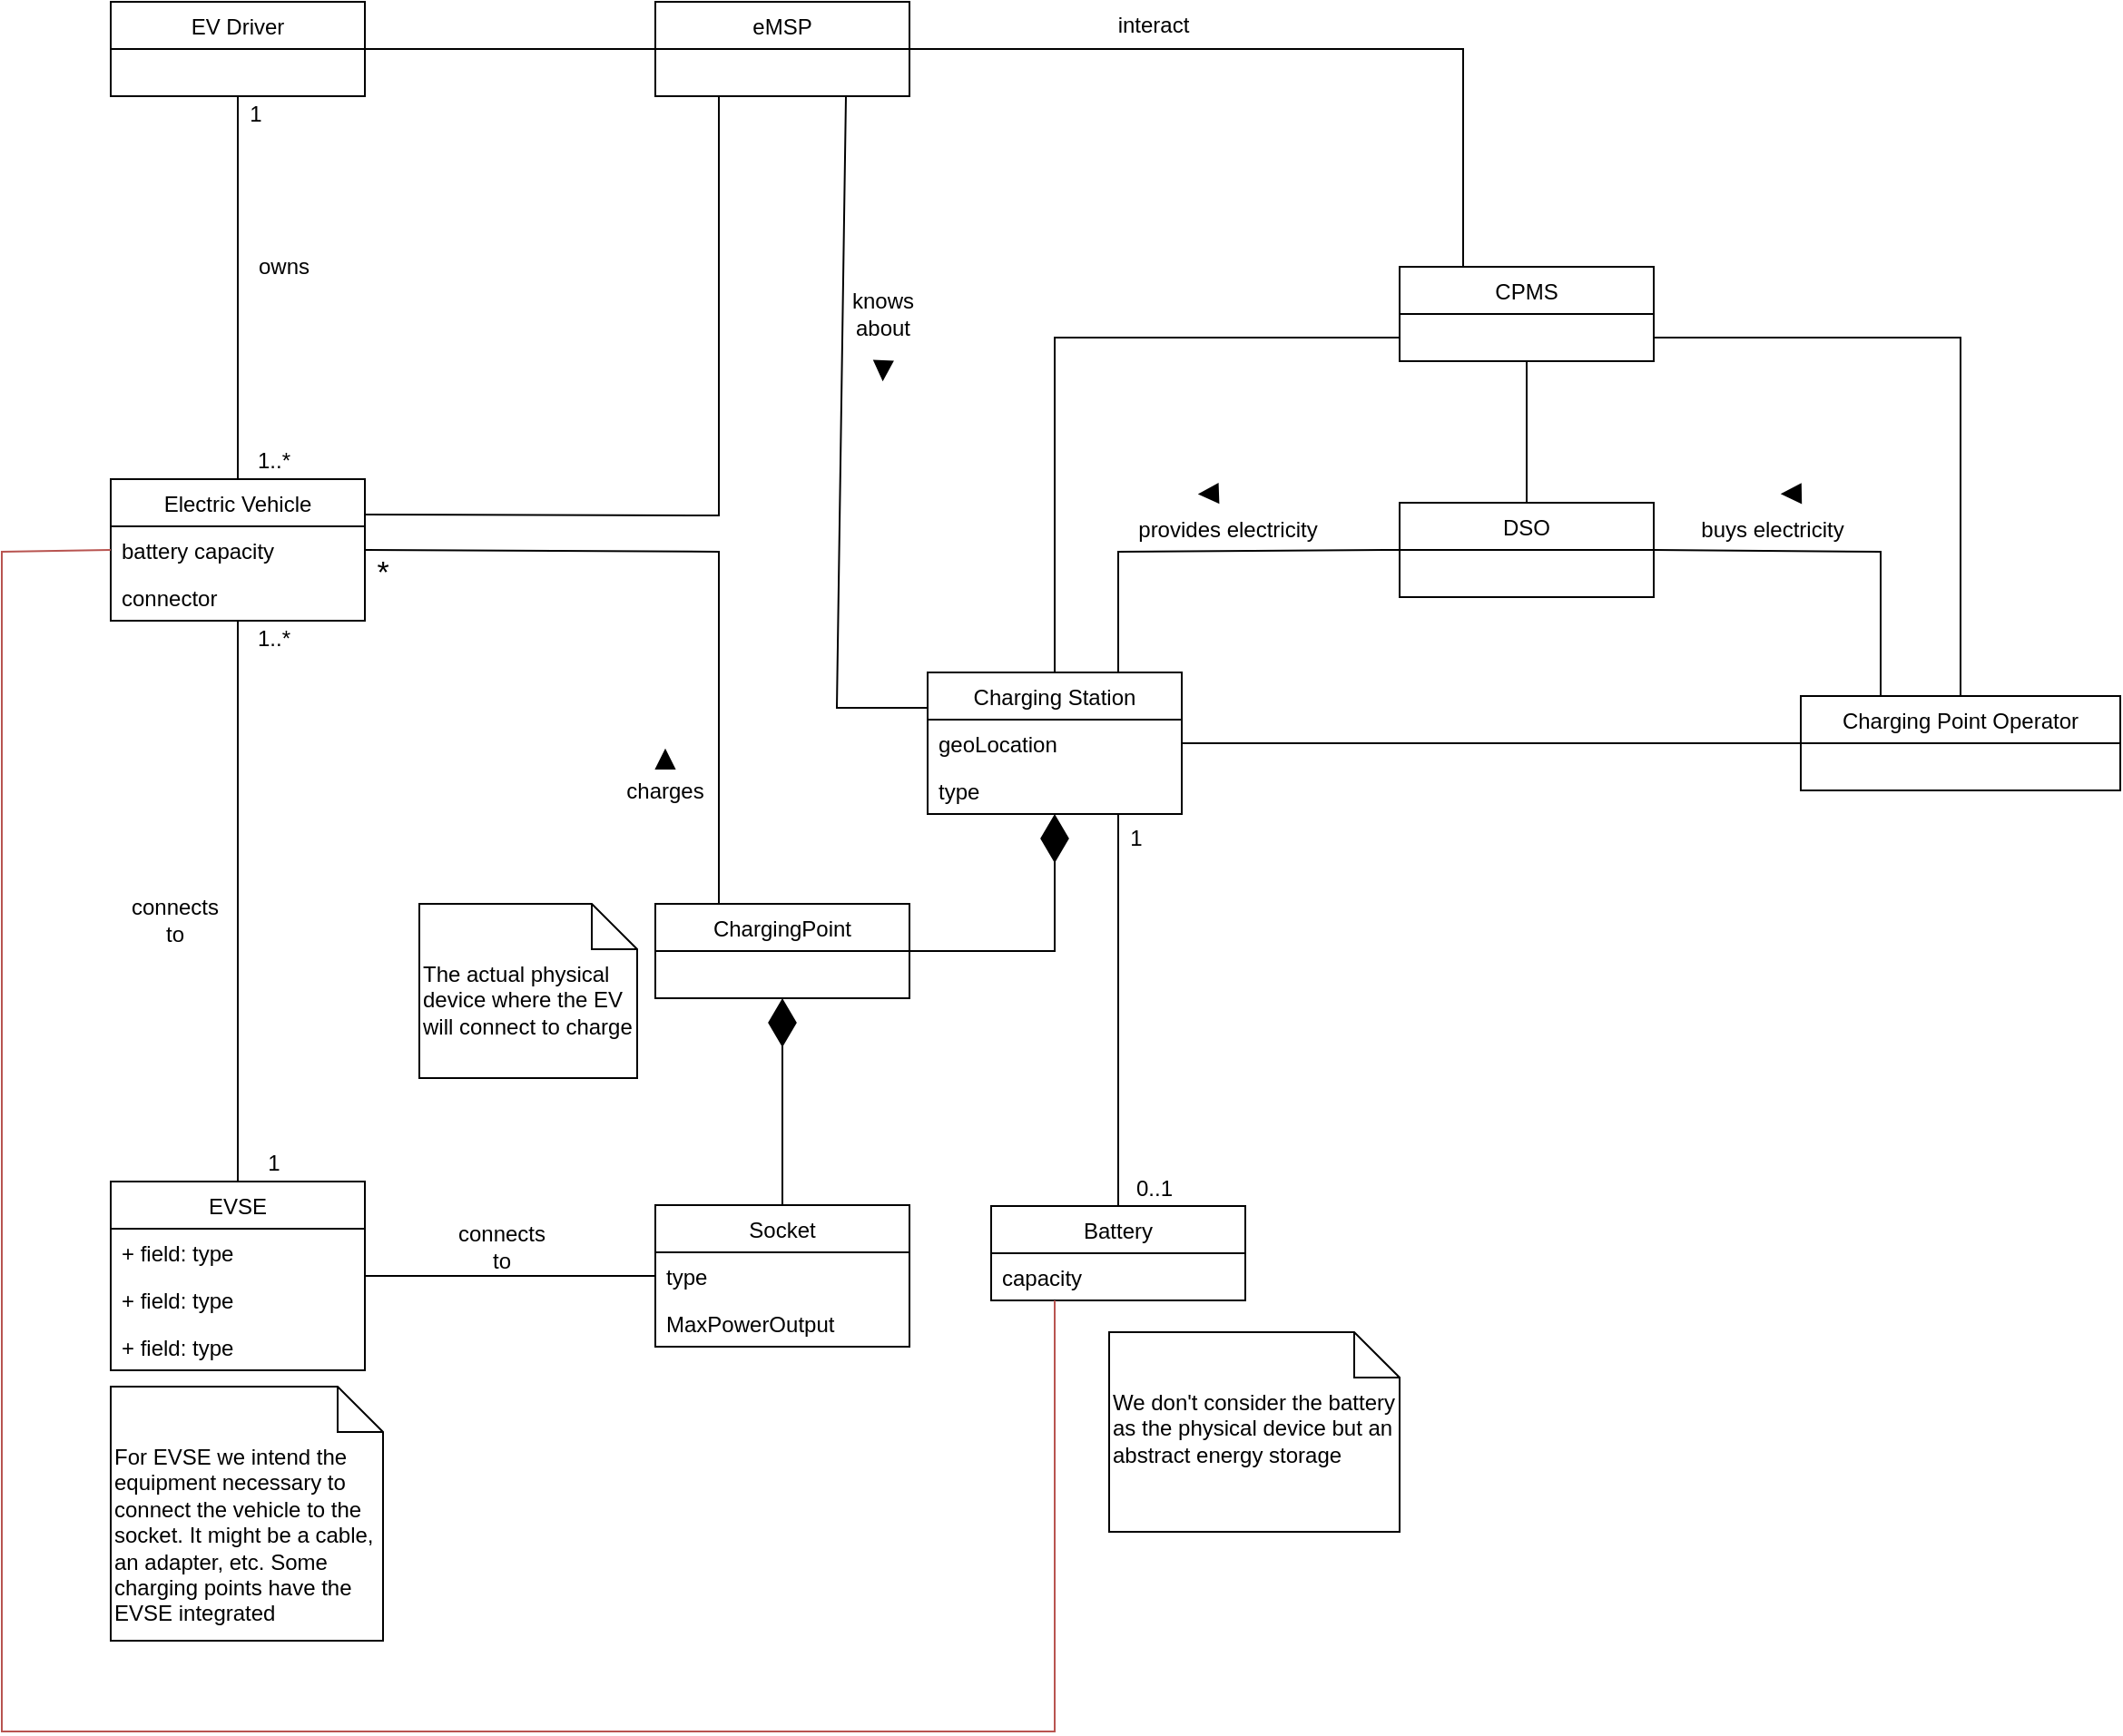 <mxfile version="20.6.0" type="google"><diagram id="R8dCUksagf3wb-zsjxjx" name="Page-1"><mxGraphModel grid="1" page="1" gridSize="10" guides="1" tooltips="1" connect="1" arrows="1" fold="1" pageScale="1" pageWidth="827" pageHeight="1169" math="0" shadow="0"><root><mxCell id="0"/><mxCell id="1" parent="0"/><mxCell id="lt3E40qA0-PKzAtO7xRl-11" value="Electric Vehicle" style="swimlane;fontStyle=0;childLayout=stackLayout;horizontal=1;startSize=26;fillColor=none;horizontalStack=0;resizeParent=1;resizeParentMax=0;resizeLast=0;collapsible=1;marginBottom=0;" vertex="1" parent="1"><mxGeometry x="140" y="320" width="140" height="78" as="geometry"/></mxCell><mxCell id="lt3E40qA0-PKzAtO7xRl-12" value="battery capacity" style="text;strokeColor=none;fillColor=none;align=left;verticalAlign=top;spacingLeft=4;spacingRight=4;overflow=hidden;rotatable=0;points=[[0,0.5],[1,0.5]];portConstraint=eastwest;" vertex="1" parent="lt3E40qA0-PKzAtO7xRl-11"><mxGeometry y="26" width="140" height="26" as="geometry"/></mxCell><mxCell id="lt3E40qA0-PKzAtO7xRl-14" value="connector" style="text;strokeColor=none;fillColor=none;align=left;verticalAlign=top;spacingLeft=4;spacingRight=4;overflow=hidden;rotatable=0;points=[[0,0.5],[1,0.5]];portConstraint=eastwest;" vertex="1" parent="lt3E40qA0-PKzAtO7xRl-11"><mxGeometry y="52" width="140" height="26" as="geometry"/></mxCell><mxCell id="lt3E40qA0-PKzAtO7xRl-19" value="Charging Point Operator" style="swimlane;fontStyle=0;childLayout=stackLayout;horizontal=1;startSize=26;fillColor=none;horizontalStack=0;resizeParent=1;resizeParentMax=0;resizeLast=0;collapsible=1;marginBottom=0;" vertex="1" parent="1"><mxGeometry x="1071" y="439.5" width="176" height="52" as="geometry"/></mxCell><mxCell id="lt3E40qA0-PKzAtO7xRl-43" value="owns" style="text;html=1;strokeColor=none;fillColor=none;align=center;verticalAlign=middle;whiteSpace=wrap;rounded=0;" vertex="1" parent="1"><mxGeometry x="210" y="190" width="51" height="25" as="geometry"/></mxCell><mxCell id="lt3E40qA0-PKzAtO7xRl-44" value="1" style="text;html=1;strokeColor=none;fillColor=none;align=center;verticalAlign=middle;whiteSpace=wrap;rounded=0;" vertex="1" parent="1"><mxGeometry x="210" y="109" width="20" height="20" as="geometry"/></mxCell><mxCell id="lt3E40qA0-PKzAtO7xRl-45" value="1..*" style="text;html=1;strokeColor=none;fillColor=none;align=center;verticalAlign=middle;whiteSpace=wrap;rounded=0;" vertex="1" parent="1"><mxGeometry x="220" y="300" width="20" height="20" as="geometry"/></mxCell><mxCell id="lt3E40qA0-PKzAtO7xRl-57" value="DSO" style="swimlane;fontStyle=0;childLayout=stackLayout;horizontal=1;startSize=26;fillColor=none;horizontalStack=0;resizeParent=1;resizeParentMax=0;resizeLast=0;collapsible=1;marginBottom=0;" vertex="1" parent="1"><mxGeometry x="850" y="333" width="140" height="52" as="geometry"><mxRectangle x="590" y="80" width="70" height="30" as="alternateBounds"/></mxGeometry></mxCell><mxCell id="lt3E40qA0-PKzAtO7xRl-61" value="CPMS" style="swimlane;fontStyle=0;childLayout=stackLayout;horizontal=1;startSize=26;fillColor=none;horizontalStack=0;resizeParent=1;resizeParentMax=0;resizeLast=0;collapsible=1;marginBottom=0;" vertex="1" parent="1"><mxGeometry x="850" y="203" width="140" height="52" as="geometry"/></mxCell><mxCell id="lt3E40qA0-PKzAtO7xRl-65" value="eMSP" style="swimlane;fontStyle=0;childLayout=stackLayout;horizontal=1;startSize=26;fillColor=none;horizontalStack=0;resizeParent=1;resizeParentMax=0;resizeLast=0;collapsible=1;marginBottom=0;" vertex="1" parent="1"><mxGeometry x="440" y="57" width="140" height="52" as="geometry"/></mxCell><mxCell id="lt3E40qA0-PKzAtO7xRl-70" value="provides electricity" style="text;html=1;strokeColor=none;fillColor=none;align=center;verticalAlign=middle;whiteSpace=wrap;rounded=0;" vertex="1" parent="1"><mxGeometry x="700" y="333" width="111" height="30" as="geometry"/></mxCell><mxCell id="lt3E40qA0-PKzAtO7xRl-72" value="buys electricity" style="text;html=1;strokeColor=none;fillColor=none;align=center;verticalAlign=middle;whiteSpace=wrap;rounded=0;" vertex="1" parent="1"><mxGeometry x="1000" y="333" width="111" height="30" as="geometry"/></mxCell><mxCell id="VvPisd_95c-TKeCrYkiZ-2" value="" style="endArrow=none;html=1;rounded=0;entryX=0;entryY=0.75;entryDx=0;entryDy=0;exitX=0.5;exitY=0;exitDx=0;exitDy=0;" edge="1" parent="1" source="lt3E40qA0-PKzAtO7xRl-33" target="lt3E40qA0-PKzAtO7xRl-61"><mxGeometry width="50" height="50" relative="1" as="geometry"><mxPoint x="650" y="670" as="sourcePoint"/><mxPoint x="850" y="268.0" as="targetPoint"/><Array as="points"><mxPoint x="660" y="242"/></Array></mxGeometry></mxCell><mxCell id="VvPisd_95c-TKeCrYkiZ-3" value="" style="endArrow=none;html=1;rounded=0;" edge="1" parent="1" source="lt3E40qA0-PKzAtO7xRl-33" target="lt3E40qA0-PKzAtO7xRl-19"><mxGeometry width="50" height="50" relative="1" as="geometry"><mxPoint x="560" y="585.222" as="sourcePoint"/><mxPoint x="780.0" y="540" as="targetPoint"/></mxGeometry></mxCell><mxCell id="VvPisd_95c-TKeCrYkiZ-4" value="" style="endArrow=none;html=1;rounded=0;entryX=1;entryY=0.5;entryDx=0;entryDy=0;exitX=0.25;exitY=0;exitDx=0;exitDy=0;" edge="1" parent="1" source="lt3E40qA0-PKzAtO7xRl-19" target="lt3E40qA0-PKzAtO7xRl-57"><mxGeometry width="50" height="50" relative="1" as="geometry"><mxPoint x="560" y="435.222" as="sourcePoint"/><mxPoint x="780.0" y="390" as="targetPoint"/><Array as="points"><mxPoint x="1115" y="360"/></Array></mxGeometry></mxCell><mxCell id="VvPisd_95c-TKeCrYkiZ-7" value="" style="endArrow=none;html=1;rounded=0;exitX=0.5;exitY=1;exitDx=0;exitDy=0;" edge="1" parent="1" source="VvPisd_95c-TKeCrYkiZ-30" target="lt3E40qA0-PKzAtO7xRl-11"><mxGeometry width="50" height="50" relative="1" as="geometry"><mxPoint x="340" y="180" as="sourcePoint"/><mxPoint x="480.0" y="470" as="targetPoint"/></mxGeometry></mxCell><mxCell id="VvPisd_95c-TKeCrYkiZ-10" value="EVSE" style="swimlane;fontStyle=0;childLayout=stackLayout;horizontal=1;startSize=26;fillColor=none;horizontalStack=0;resizeParent=1;resizeParentMax=0;resizeLast=0;collapsible=1;marginBottom=0;" vertex="1" parent="1"><mxGeometry x="140" y="707" width="140" height="104" as="geometry"/></mxCell><mxCell id="VvPisd_95c-TKeCrYkiZ-11" value="+ field: type" style="text;strokeColor=none;fillColor=none;align=left;verticalAlign=top;spacingLeft=4;spacingRight=4;overflow=hidden;rotatable=0;points=[[0,0.5],[1,0.5]];portConstraint=eastwest;" vertex="1" parent="VvPisd_95c-TKeCrYkiZ-10"><mxGeometry y="26" width="140" height="26" as="geometry"/></mxCell><mxCell id="VvPisd_95c-TKeCrYkiZ-12" value="+ field: type" style="text;strokeColor=none;fillColor=none;align=left;verticalAlign=top;spacingLeft=4;spacingRight=4;overflow=hidden;rotatable=0;points=[[0,0.5],[1,0.5]];portConstraint=eastwest;" vertex="1" parent="VvPisd_95c-TKeCrYkiZ-10"><mxGeometry y="52" width="140" height="26" as="geometry"/></mxCell><mxCell id="VvPisd_95c-TKeCrYkiZ-13" value="+ field: type" style="text;strokeColor=none;fillColor=none;align=left;verticalAlign=top;spacingLeft=4;spacingRight=4;overflow=hidden;rotatable=0;points=[[0,0.5],[1,0.5]];portConstraint=eastwest;" vertex="1" parent="VvPisd_95c-TKeCrYkiZ-10"><mxGeometry y="78" width="140" height="26" as="geometry"/></mxCell><mxCell id="VvPisd_95c-TKeCrYkiZ-16" value="" style="group" connectable="0" vertex="1" parent="1"><mxGeometry x="330" y="430" width="630" height="425.5" as="geometry"/></mxCell><mxCell id="lt3E40qA0-PKzAtO7xRl-6" value="Socket" style="swimlane;fontStyle=0;childLayout=stackLayout;horizontal=1;startSize=26;fillColor=none;horizontalStack=0;resizeParent=1;resizeParentMax=0;resizeLast=0;collapsible=1;marginBottom=0;" vertex="1" parent="VvPisd_95c-TKeCrYkiZ-16"><mxGeometry x="110" y="290" width="140" height="78" as="geometry"/></mxCell><mxCell id="lt3E40qA0-PKzAtO7xRl-7" value="type" style="text;strokeColor=none;fillColor=none;align=left;verticalAlign=top;spacingLeft=4;spacingRight=4;overflow=hidden;rotatable=0;points=[[0,0.5],[1,0.5]];portConstraint=eastwest;" vertex="1" parent="lt3E40qA0-PKzAtO7xRl-6"><mxGeometry y="26" width="140" height="26" as="geometry"/></mxCell><mxCell id="VvPisd_95c-TKeCrYkiZ-46" value="MaxPowerOutput" style="text;strokeColor=none;fillColor=none;align=left;verticalAlign=top;spacingLeft=4;spacingRight=4;overflow=hidden;rotatable=0;points=[[0,0.5],[1,0.5]];portConstraint=eastwest;" vertex="1" parent="lt3E40qA0-PKzAtO7xRl-6"><mxGeometry y="52" width="140" height="26" as="geometry"/></mxCell><mxCell id="lt3E40qA0-PKzAtO7xRl-10" value="" style="endArrow=diamondThin;endFill=1;endSize=24;html=1;rounded=0;" edge="1" parent="VvPisd_95c-TKeCrYkiZ-16" source="lt3E40qA0-PKzAtO7xRl-6" target="lt3E40qA0-PKzAtO7xRl-2"><mxGeometry width="160" relative="1" as="geometry"><mxPoint x="30" y="171" as="sourcePoint"/><mxPoint x="190" y="171" as="targetPoint"/></mxGeometry></mxCell><mxCell id="lt3E40qA0-PKzAtO7xRl-33" value="Charging Station" style="swimlane;fontStyle=0;childLayout=stackLayout;horizontal=1;startSize=26;fillColor=none;horizontalStack=0;resizeParent=1;resizeParentMax=0;resizeLast=0;collapsible=1;marginBottom=0;" vertex="1" parent="VvPisd_95c-TKeCrYkiZ-16"><mxGeometry x="260" y="-3.5" width="140" height="78" as="geometry"/></mxCell><mxCell id="VvPisd_95c-TKeCrYkiZ-49" value="geoLocation" style="text;strokeColor=none;fillColor=none;align=left;verticalAlign=top;spacingLeft=4;spacingRight=4;overflow=hidden;rotatable=0;points=[[0,0.5],[1,0.5]];portConstraint=eastwest;" vertex="1" parent="lt3E40qA0-PKzAtO7xRl-33"><mxGeometry y="26" width="140" height="26" as="geometry"/></mxCell><mxCell id="VvPisd_95c-TKeCrYkiZ-50" value="type" style="text;strokeColor=none;fillColor=none;align=left;verticalAlign=top;spacingLeft=4;spacingRight=4;overflow=hidden;rotatable=0;points=[[0,0.5],[1,0.5]];portConstraint=eastwest;" vertex="1" parent="lt3E40qA0-PKzAtO7xRl-33"><mxGeometry y="52" width="140" height="26" as="geometry"/></mxCell><mxCell id="lt3E40qA0-PKzAtO7xRl-37" value="" style="endArrow=diamondThin;endFill=1;endSize=24;html=1;rounded=0;" edge="1" parent="VvPisd_95c-TKeCrYkiZ-16" source="lt3E40qA0-PKzAtO7xRl-2" target="lt3E40qA0-PKzAtO7xRl-33"><mxGeometry width="160" relative="1" as="geometry"><mxPoint x="329.5" y="170" as="sourcePoint"/><mxPoint x="329.5" y="104" as="targetPoint"/><Array as="points"><mxPoint x="330" y="150"/></Array></mxGeometry></mxCell><mxCell id="VvPisd_95c-TKeCrYkiZ-5" value="" style="endArrow=none;html=1;rounded=0;exitX=0.75;exitY=1;exitDx=0;exitDy=0;" edge="1" parent="VvPisd_95c-TKeCrYkiZ-16" source="lt3E40qA0-PKzAtO7xRl-33" target="lt3E40qA0-PKzAtO7xRl-46"><mxGeometry width="50" height="50" relative="1" as="geometry"><mxPoint x="140" y="4" as="sourcePoint"/><mxPoint x="650.0" y="300" as="targetPoint"/><Array as="points"><mxPoint x="365" y="149"/></Array></mxGeometry></mxCell><mxCell id="VvPisd_95c-TKeCrYkiZ-15" value="1" style="text;html=1;strokeColor=none;fillColor=none;align=center;verticalAlign=middle;whiteSpace=wrap;rounded=0;" vertex="1" parent="VvPisd_95c-TKeCrYkiZ-16"><mxGeometry x="370" y="78" width="10" height="20" as="geometry"/></mxCell><mxCell id="lt3E40qA0-PKzAtO7xRl-2" value="ChargingPoint" style="swimlane;fontStyle=0;childLayout=stackLayout;horizontal=1;startSize=26;fillColor=none;horizontalStack=0;resizeParent=1;resizeParentMax=0;resizeLast=0;collapsible=1;marginBottom=0;" vertex="1" parent="VvPisd_95c-TKeCrYkiZ-16"><mxGeometry x="110" y="124" width="140" height="52" as="geometry"/></mxCell><mxCell id="lt3E40qA0-PKzAtO7xRl-32" value="The actual physical device where the EV will connect to charge" style="shape=note2;boundedLbl=1;whiteSpace=wrap;html=1;size=25;verticalAlign=top;align=left;" vertex="1" parent="VvPisd_95c-TKeCrYkiZ-16"><mxGeometry x="-20" y="124" width="120" height="96" as="geometry"/></mxCell><mxCell id="VvPisd_95c-TKeCrYkiZ-35" value="charges" style="text;html=1;strokeColor=none;fillColor=none;align=center;verticalAlign=middle;whiteSpace=wrap;rounded=0;" vertex="1" parent="VvPisd_95c-TKeCrYkiZ-16"><mxGeometry x="90" y="49.5" width="51" height="25" as="geometry"/></mxCell><mxCell id="VvPisd_95c-TKeCrYkiZ-51" value="connects to" style="text;html=1;strokeColor=none;fillColor=none;align=center;verticalAlign=middle;whiteSpace=wrap;rounded=0;" vertex="1" parent="VvPisd_95c-TKeCrYkiZ-16"><mxGeometry y="300" width="51" height="25" as="geometry"/></mxCell><mxCell id="lt3E40qA0-PKzAtO7xRl-53" value="We don't consider the battery as the physical device but an abstract energy storage" style="shape=note2;boundedLbl=1;whiteSpace=wrap;html=1;size=25;verticalAlign=top;align=left;" vertex="1" parent="VvPisd_95c-TKeCrYkiZ-16"><mxGeometry x="360" y="360" width="160" height="110" as="geometry"/></mxCell><mxCell id="lt3E40qA0-PKzAtO7xRl-46" value="Battery" style="swimlane;fontStyle=0;childLayout=stackLayout;horizontal=1;startSize=26;fillColor=none;horizontalStack=0;resizeParent=1;resizeParentMax=0;resizeLast=0;collapsible=1;marginBottom=0;" vertex="1" parent="VvPisd_95c-TKeCrYkiZ-16"><mxGeometry x="295" y="290.5" width="140" height="52" as="geometry"/></mxCell><mxCell id="lt3E40qA0-PKzAtO7xRl-47" value="capacity" style="text;strokeColor=none;fillColor=none;align=left;verticalAlign=top;spacingLeft=4;spacingRight=4;overflow=hidden;rotatable=0;points=[[0,0.5],[1,0.5]];portConstraint=eastwest;" vertex="1" parent="lt3E40qA0-PKzAtO7xRl-46"><mxGeometry y="26" width="140" height="26" as="geometry"/></mxCell><mxCell id="VvPisd_95c-TKeCrYkiZ-14" value="0..1" style="text;html=1;strokeColor=none;fillColor=none;align=center;verticalAlign=middle;whiteSpace=wrap;rounded=0;" vertex="1" parent="VvPisd_95c-TKeCrYkiZ-16"><mxGeometry x="370" y="270.5" width="30" height="20" as="geometry"/></mxCell><mxCell id="VvPisd_95c-TKeCrYkiZ-63" value="" style="triangle;whiteSpace=wrap;html=1;fillColor=#000000;rotation=-90;" vertex="1" parent="VvPisd_95c-TKeCrYkiZ-16"><mxGeometry x="110.5" y="39.5" width="10" height="10" as="geometry"/></mxCell><mxCell id="VvPisd_95c-TKeCrYkiZ-22" value="" style="endArrow=none;html=1;rounded=0;exitX=0.5;exitY=0;exitDx=0;exitDy=0;entryX=0.5;entryY=1;entryDx=0;entryDy=0;" edge="1" parent="1" source="VvPisd_95c-TKeCrYkiZ-10" target="lt3E40qA0-PKzAtO7xRl-11"><mxGeometry width="50" height="50" relative="1" as="geometry"><mxPoint x="220" y="825.222" as="sourcePoint"/><mxPoint x="140" y="562" as="targetPoint"/></mxGeometry></mxCell><mxCell id="VvPisd_95c-TKeCrYkiZ-23" value="" style="endArrow=none;html=1;rounded=0;entryX=0;entryY=0.5;entryDx=0;entryDy=0;" edge="1" parent="1" source="VvPisd_95c-TKeCrYkiZ-10" target="lt3E40qA0-PKzAtO7xRl-7"><mxGeometry width="50" height="50" relative="1" as="geometry"><mxPoint x="220" y="825.222" as="sourcePoint"/><mxPoint x="450" y="800" as="targetPoint"/><Array as="points"/></mxGeometry></mxCell><mxCell id="VvPisd_95c-TKeCrYkiZ-25" value="" style="endArrow=none;html=1;rounded=0;entryX=0.75;entryY=0;entryDx=0;entryDy=0;exitX=0;exitY=0.5;exitDx=0;exitDy=0;" edge="1" parent="1" source="lt3E40qA0-PKzAtO7xRl-57" target="lt3E40qA0-PKzAtO7xRl-33"><mxGeometry width="50" height="50" relative="1" as="geometry"><mxPoint x="920" y="410" as="sourcePoint"/><mxPoint x="660" y="430" as="targetPoint"/><Array as="points"><mxPoint x="695" y="360"/></Array></mxGeometry></mxCell><mxCell id="VvPisd_95c-TKeCrYkiZ-26" value="" style="endArrow=none;html=1;rounded=0;exitX=1;exitY=0.75;exitDx=0;exitDy=0;entryX=0.5;entryY=0;entryDx=0;entryDy=0;" edge="1" parent="1" source="lt3E40qA0-PKzAtO7xRl-61" target="lt3E40qA0-PKzAtO7xRl-19"><mxGeometry width="50" height="50" relative="1" as="geometry"><mxPoint x="990" y="268.0" as="sourcePoint"/><mxPoint x="1140.0" y="400" as="targetPoint"/><Array as="points"><mxPoint x="1159" y="242"/></Array></mxGeometry></mxCell><mxCell id="VvPisd_95c-TKeCrYkiZ-28" value="" style="endArrow=none;html=1;rounded=0;entryX=0;entryY=0.5;entryDx=0;entryDy=0;exitX=1;exitY=0.5;exitDx=0;exitDy=0;" edge="1" parent="1" source="VvPisd_95c-TKeCrYkiZ-30" target="lt3E40qA0-PKzAtO7xRl-65"><mxGeometry width="50" height="50" relative="1" as="geometry"><mxPoint x="320" y="70" as="sourcePoint"/><mxPoint x="610.0" y="150" as="targetPoint"/></mxGeometry></mxCell><mxCell id="VvPisd_95c-TKeCrYkiZ-29" value="" style="endArrow=none;html=1;rounded=0;exitX=1;exitY=0.5;exitDx=0;exitDy=0;entryX=0.25;entryY=0;entryDx=0;entryDy=0;" edge="1" parent="1" source="lt3E40qA0-PKzAtO7xRl-65" target="lt3E40qA0-PKzAtO7xRl-61"><mxGeometry width="50" height="50" relative="1" as="geometry"><mxPoint x="390" y="255.222" as="sourcePoint"/><mxPoint x="610.0" y="210" as="targetPoint"/><Array as="points"><mxPoint x="885" y="83"/></Array></mxGeometry></mxCell><mxCell id="VvPisd_95c-TKeCrYkiZ-30" value="EV Driver" style="swimlane;fontStyle=0;childLayout=stackLayout;horizontal=1;startSize=26;fillColor=none;horizontalStack=0;resizeParent=1;resizeParentMax=0;resizeLast=0;collapsible=1;marginBottom=0;" vertex="1" parent="1"><mxGeometry x="140" y="57" width="140" height="52" as="geometry"/></mxCell><mxCell id="VvPisd_95c-TKeCrYkiZ-34" value="" style="endArrow=none;html=1;rounded=0;exitX=1;exitY=0.5;exitDx=0;exitDy=0;entryX=0.25;entryY=0;entryDx=0;entryDy=0;" edge="1" parent="1" source="lt3E40qA0-PKzAtO7xRl-12" target="lt3E40qA0-PKzAtO7xRl-2"><mxGeometry width="50" height="50" relative="1" as="geometry"><mxPoint x="520" y="435.222" as="sourcePoint"/><mxPoint x="740.0" y="390" as="targetPoint"/><Array as="points"><mxPoint x="475" y="360"/></Array></mxGeometry></mxCell><mxCell id="VvPisd_95c-TKeCrYkiZ-37" value="connects to" style="text;html=1;strokeColor=none;fillColor=none;align=center;verticalAlign=middle;whiteSpace=wrap;rounded=0;" vertex="1" parent="1"><mxGeometry x="150" y="550" width="51" height="25" as="geometry"/></mxCell><mxCell id="VvPisd_95c-TKeCrYkiZ-38" value="For EVSE we intend the equipment necessary to connect the vehicle to the socket. It might be a cable, an adapter, etc. Some charging points have the EVSE integrated" style="shape=note2;boundedLbl=1;whiteSpace=wrap;html=1;size=25;verticalAlign=top;align=left;" vertex="1" parent="1"><mxGeometry x="140" y="820" width="150" height="140" as="geometry"/></mxCell><mxCell id="VvPisd_95c-TKeCrYkiZ-39" value="1" style="text;html=1;strokeColor=none;fillColor=none;align=center;verticalAlign=middle;whiteSpace=wrap;rounded=0;" vertex="1" parent="1"><mxGeometry x="220" y="687" width="20" height="20" as="geometry"/></mxCell><mxCell id="VvPisd_95c-TKeCrYkiZ-41" value="" style="endArrow=none;html=1;rounded=0;exitX=0.75;exitY=1;exitDx=0;exitDy=0;entryX=0;entryY=0.25;entryDx=0;entryDy=0;" edge="1" parent="1" source="lt3E40qA0-PKzAtO7xRl-65" target="lt3E40qA0-PKzAtO7xRl-33"><mxGeometry width="50" height="50" relative="1" as="geometry"><mxPoint x="640" y="275.222" as="sourcePoint"/><mxPoint x="520" y="450" as="targetPoint"/><Array as="points"><mxPoint x="540" y="446"/></Array></mxGeometry></mxCell><mxCell id="VvPisd_95c-TKeCrYkiZ-42" value="" style="endArrow=none;html=1;rounded=0;entryX=1;entryY=0.25;entryDx=0;entryDy=0;exitX=0.25;exitY=1;exitDx=0;exitDy=0;" edge="1" parent="1" source="lt3E40qA0-PKzAtO7xRl-65" target="lt3E40qA0-PKzAtO7xRl-11"><mxGeometry width="50" height="50" relative="1" as="geometry"><mxPoint x="465" y="110" as="sourcePoint"/><mxPoint x="600" y="453" as="targetPoint"/><Array as="points"><mxPoint x="475" y="340"/></Array></mxGeometry></mxCell><mxCell id="VvPisd_95c-TKeCrYkiZ-43" value="" style="endArrow=none;html=1;rounded=0;entryX=0.5;entryY=1;entryDx=0;entryDy=0;exitX=0.5;exitY=0;exitDx=0;exitDy=0;" edge="1" parent="1" source="lt3E40qA0-PKzAtO7xRl-57" target="lt3E40qA0-PKzAtO7xRl-61"><mxGeometry width="50" height="50" relative="1" as="geometry"><mxPoint x="590" y="175.222" as="sourcePoint"/><mxPoint x="810.0" y="130" as="targetPoint"/></mxGeometry></mxCell><mxCell id="VvPisd_95c-TKeCrYkiZ-56" value="1..*" style="text;html=1;strokeColor=none;fillColor=none;align=center;verticalAlign=middle;whiteSpace=wrap;rounded=0;" vertex="1" parent="1"><mxGeometry x="220" y="398" width="20" height="20" as="geometry"/></mxCell><mxCell id="VvPisd_95c-TKeCrYkiZ-59" value="" style="endArrow=none;html=1;rounded=0;fillColor=#f8cecc;strokeColor=#b85450;exitX=0;exitY=0.5;exitDx=0;exitDy=0;entryX=0.25;entryY=1;entryDx=0;entryDy=0;" edge="1" parent="1" source="lt3E40qA0-PKzAtO7xRl-12" target="lt3E40qA0-PKzAtO7xRl-46"><mxGeometry width="50" height="50" relative="1" as="geometry"><mxPoint x="320" y="545.222" as="sourcePoint"/><mxPoint x="640" y="780" as="targetPoint"/><Array as="points"><mxPoint x="80" y="360"/><mxPoint x="80" y="1010"/><mxPoint x="660" y="1010"/></Array></mxGeometry></mxCell><mxCell id="VvPisd_95c-TKeCrYkiZ-60" value="" style="triangle;whiteSpace=wrap;html=1;fillColor=#000000;rotation=-182;" vertex="1" parent="1"><mxGeometry x="740" y="323" width="10" height="10" as="geometry"/></mxCell><mxCell id="VvPisd_95c-TKeCrYkiZ-61" value="" style="triangle;whiteSpace=wrap;html=1;fillColor=#000000;rotation=-181;" vertex="1" parent="1"><mxGeometry x="1061" y="323" width="10" height="10" as="geometry"/></mxCell><mxCell id="VvPisd_95c-TKeCrYkiZ-64" value="&lt;font style=&quot;font-size: 17px;&quot;&gt;*&lt;/font&gt;" style="text;html=1;strokeColor=none;fillColor=none;align=center;verticalAlign=middle;whiteSpace=wrap;rounded=0;" vertex="1" parent="1"><mxGeometry x="280" y="363" width="20" height="17" as="geometry"/></mxCell><mxCell id="VvPisd_95c-TKeCrYkiZ-66" value="knows about" style="text;html=1;strokeColor=none;fillColor=none;align=center;verticalAlign=middle;whiteSpace=wrap;rounded=0;" vertex="1" parent="1"><mxGeometry x="540" y="216.5" width="51" height="25" as="geometry"/></mxCell><mxCell id="VvPisd_95c-TKeCrYkiZ-67" value="interact" style="text;html=1;strokeColor=none;fillColor=none;align=center;verticalAlign=middle;whiteSpace=wrap;rounded=0;" vertex="1" parent="1"><mxGeometry x="689" y="57" width="51" height="25" as="geometry"/></mxCell><mxCell id="VvPisd_95c-TKeCrYkiZ-68" value="" style="triangle;whiteSpace=wrap;html=1;fillColor=#000000;rotation=92;" vertex="1" parent="1"><mxGeometry x="560.5" y="255" width="10" height="10" as="geometry"/></mxCell></root></mxGraphModel></diagram></mxfile>
